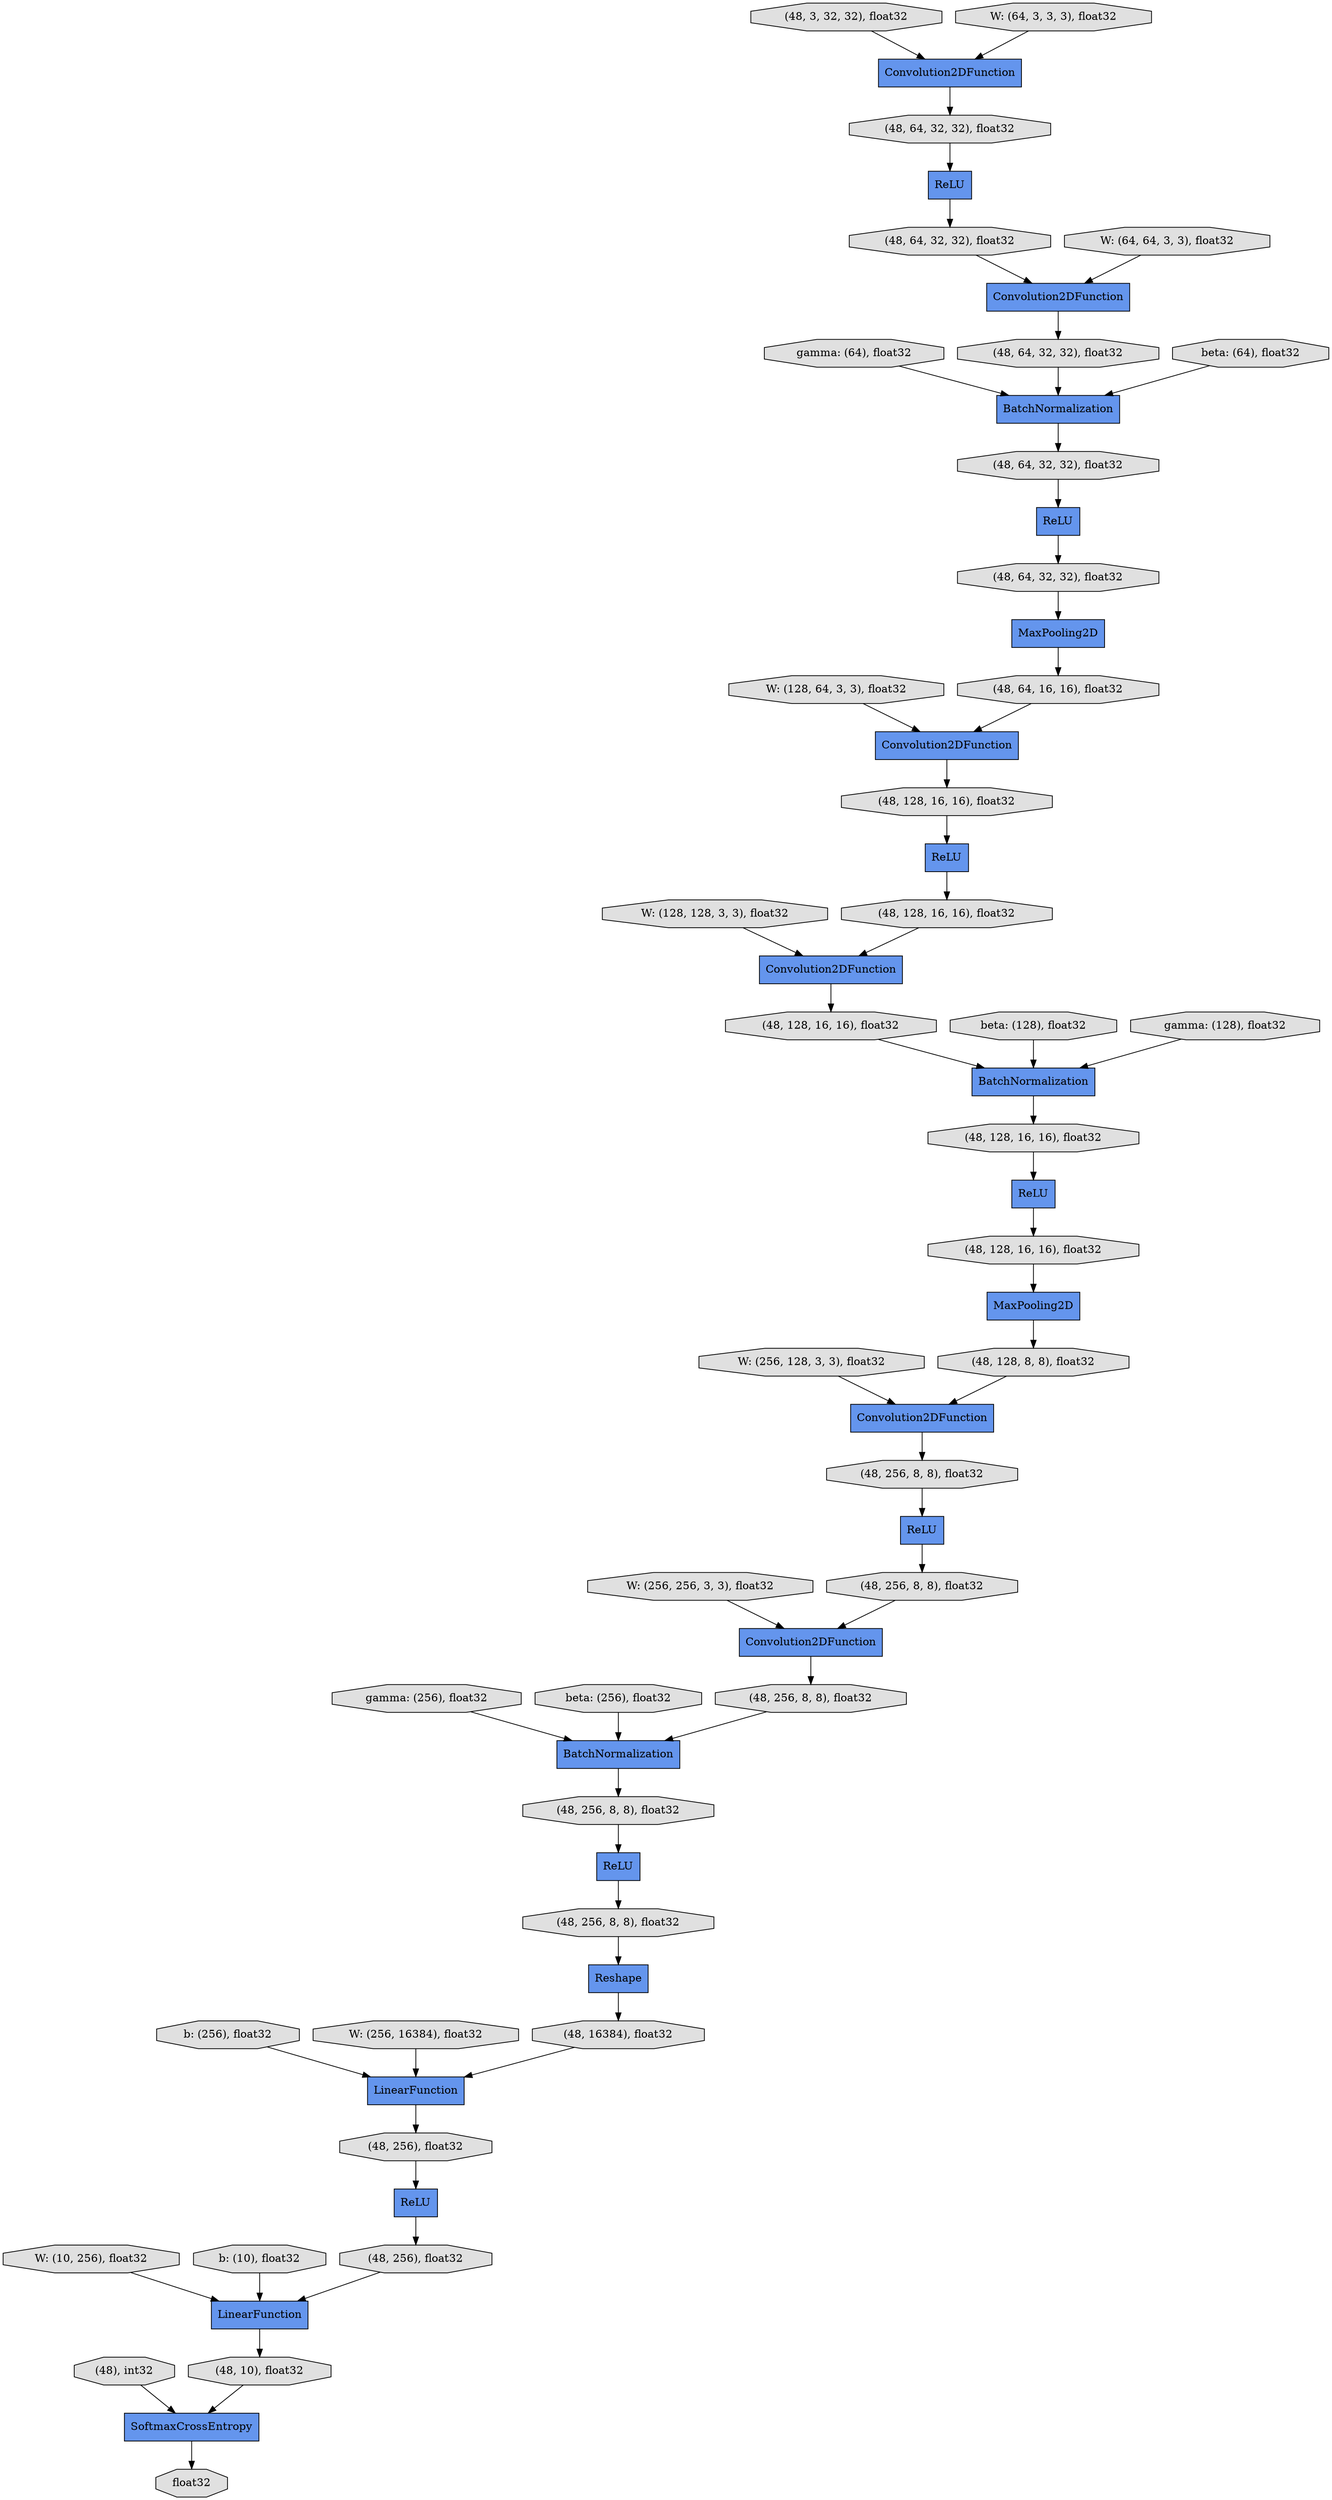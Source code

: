 digraph graphname{rankdir=TB;2194280810536 [label="Convolution2DFunction",shape="record",fillcolor="#6495ED",style="filled"];2194280841288 [label="(48, 256), float32",shape="octagon",fillcolor="#E0E0E0",style="filled"];2193962107008 [label="W: (256, 256, 3, 3), float32",shape="octagon",fillcolor="#E0E0E0",style="filled"];2194280810648 [label="(48, 256, 8, 8), float32",shape="octagon",fillcolor="#E0E0E0",style="filled"];2194280841512 [label="(48, 10), float32",shape="octagon",fillcolor="#E0E0E0",style="filled"];2193962107232 [label="W: (256, 128, 3, 3), float32",shape="octagon",fillcolor="#E0E0E0",style="filled"];2193962576248 [label="(48, 64, 32, 32), float32",shape="octagon",fillcolor="#E0E0E0",style="filled"];2194280808856 [label="(48, 128, 16, 16), float32",shape="octagon",fillcolor="#E0E0E0",style="filled"];2193962574232 [label="(48, 64, 32, 32), float32",shape="octagon",fillcolor="#E0E0E0",style="filled"];2193962109360 [label="W: (10, 256), float32",shape="octagon",fillcolor="#E0E0E0",style="filled"];2194280810928 [label="(48, 256, 8, 8), float32",shape="octagon",fillcolor="#E0E0E0",style="filled"];2193962107344 [label="gamma: (256), float32",shape="octagon",fillcolor="#E0E0E0",style="filled"];2193962406352 [label="W: (128, 128, 3, 3), float32",shape="octagon",fillcolor="#E0E0E0",style="filled"];2193676564968 [label="MaxPooling2D",shape="record",fillcolor="#6495ED",style="filled"];2193962076032 [label="ReLU",shape="record",fillcolor="#6495ED",style="filled"];2194280811040 [label="BatchNormalization",shape="record",fillcolor="#6495ED",style="filled"];2194280811096 [label="ReLU",shape="record",fillcolor="#6495ED",style="filled"];2193962109528 [label="beta: (256), float32",shape="octagon",fillcolor="#E0E0E0",style="filled"];2193687147184 [label="Convolution2DFunction",shape="record",fillcolor="#6495ED",style="filled"];2194280811208 [label="(48, 256, 8, 8), float32",shape="octagon",fillcolor="#E0E0E0",style="filled"];2194280809136 [label="(48, 128, 16, 16), float32",shape="octagon",fillcolor="#E0E0E0",style="filled"];2193962576584 [label="ReLU",shape="record",fillcolor="#6495ED",style="filled"];2193962406632 [label="gamma: (64), float32",shape="octagon",fillcolor="#E0E0E0",style="filled"];2193962576640 [label="BatchNormalization",shape="record",fillcolor="#6495ED",style="filled"];2193962574568 [label="(48, 3, 32, 32), float32",shape="octagon",fillcolor="#E0E0E0",style="filled"];2194280809248 [label="BatchNormalization",shape="record",fillcolor="#6495ED",style="filled"];2194280842072 [label="float32",shape="octagon",fillcolor="#E0E0E0",style="filled"];2194280809304 [label="ReLU",shape="record",fillcolor="#6495ED",style="filled"];2193962576752 [label="(48, 64, 32, 32), float32",shape="octagon",fillcolor="#E0E0E0",style="filled"];2194280842128 [label="(48), int32",shape="octagon",fillcolor="#E0E0E0",style="filled"];2194280809416 [label="(48, 128, 16, 16), float32",shape="octagon",fillcolor="#E0E0E0",style="filled"];2193962523672 [label="Convolution2DFunction",shape="record",fillcolor="#6495ED",style="filled"];2194280811600 [label="ReLU",shape="record",fillcolor="#6495ED",style="filled"];2194280809584 [label="Reshape",shape="record",fillcolor="#6495ED",style="filled"];2194280811712 [label="(48, 256, 8, 8), float32",shape="octagon",fillcolor="#E0E0E0",style="filled"];2193962409152 [label="beta: (128), float32",shape="octagon",fillcolor="#E0E0E0",style="filled"];2193962407136 [label="W: (128, 64, 3, 3), float32",shape="octagon",fillcolor="#E0E0E0",style="filled"];2194280811824 [label="LinearFunction",shape="record",fillcolor="#6495ED",style="filled"];2193683744080 [label="MaxPooling2D",shape="record",fillcolor="#6495ED",style="filled"];2193962407248 [label="beta: (64), float32",shape="octagon",fillcolor="#E0E0E0",style="filled"];2193962524008 [label="Convolution2DFunction",shape="record",fillcolor="#6495ED",style="filled"];2194280811936 [label="(48, 256, 8, 8), float32",shape="octagon",fillcolor="#E0E0E0",style="filled"];2194280809920 [label="(48, 128, 16, 16), float32",shape="octagon",fillcolor="#E0E0E0",style="filled"];2193962409432 [label="gamma: (128), float32",shape="octagon",fillcolor="#E0E0E0",style="filled"];2193687332344 [label="W: (64, 3, 3, 3), float32",shape="octagon",fillcolor="#E0E0E0",style="filled"];2194280812048 [label="(48, 16384), float32",shape="octagon",fillcolor="#E0E0E0",style="filled"];2194280810032 [label="Convolution2DFunction",shape="record",fillcolor="#6495ED",style="filled"];2193962110536 [label="b: (10), float32",shape="octagon",fillcolor="#E0E0E0",style="filled"];2194280812104 [label="LinearFunction",shape="record",fillcolor="#6495ED",style="filled"];2193437304368 [label="ReLU",shape="record",fillcolor="#6495ED",style="filled"];2193962577536 [label="(48, 64, 32, 32), float32",shape="octagon",fillcolor="#E0E0E0",style="filled"];2194280810144 [label="(48, 128, 16, 16), float32",shape="octagon",fillcolor="#E0E0E0",style="filled"];2194280810424 [label="ReLU",shape="record",fillcolor="#6495ED",style="filled"];2193687115480 [label="(48, 64, 16, 16), float32",shape="octagon",fillcolor="#E0E0E0",style="filled"];2194280812272 [label="(48, 256), float32",shape="octagon",fillcolor="#E0E0E0",style="filled"];2193962577648 [label="Convolution2DFunction",shape="record",fillcolor="#6495ED",style="filled"];2194280810256 [label="(48, 128, 8, 8), float32",shape="octagon",fillcolor="#E0E0E0",style="filled"];2193962577704 [label="(48, 64, 32, 32), float32",shape="octagon",fillcolor="#E0E0E0",style="filled"];2193962407808 [label="W: (64, 64, 3, 3), float32",shape="octagon",fillcolor="#E0E0E0",style="filled"];2194280812440 [label="SoftmaxCrossEntropy",shape="record",fillcolor="#6495ED",style="filled"];2193962108856 [label="b: (256), float32",shape="octagon",fillcolor="#E0E0E0",style="filled"];2193962108912 [label="W: (256, 16384), float32",shape="octagon",fillcolor="#E0E0E0",style="filled"];2194280811600 -> 2194280841288;2194280809136 -> 2193687147184;2194280841512 -> 2194280812440;2193962108912 -> 2194280812104;2193962574232 -> 2193962076032;2193687147184 -> 2194280809416;2193962109360 -> 2194280811824;2194280812048 -> 2194280812104;2193437304368 -> 2194280809136;2194280809920 -> 2194280809304;2193962576584 -> 2193962577704;2193962574568 -> 2193962523672;2193962108856 -> 2194280812104;2193962076032 -> 2193962576248;2193683744080 -> 2194280810256;2194280810928 -> 2194280810536;2193687332344 -> 2193962523672;2193962107232 -> 2194280810032;2194280811208 -> 2194280811040;2193962406632 -> 2193962576640;2194280809584 -> 2194280812048;2193962577648 -> 2194280808856;2193962577536 -> 2193962576584;2194280812104 -> 2194280812272;2193962406352 -> 2193687147184;2193962409152 -> 2194280809248;2194280810144 -> 2193683744080;2194280810032 -> 2194280810648;2193962107344 -> 2194280811040;2194280809304 -> 2194280810144;2194280809248 -> 2194280809920;2193962407136 -> 2193962577648;2194280811936 -> 2194280809584;2193962407808 -> 2193962524008;2194280812272 -> 2194280811600;2193962109528 -> 2194280811040;2193962577704 -> 2193676564968;2193676564968 -> 2193687115480;2194280809416 -> 2194280809248;2194280810648 -> 2194280810424;2193962409432 -> 2194280809248;2193962107008 -> 2194280810536;2193962110536 -> 2194280811824;2194280810424 -> 2194280810928;2193962576752 -> 2193962576640;2193962576248 -> 2193962524008;2193687115480 -> 2193962577648;2194280842128 -> 2194280812440;2194280810256 -> 2194280810032;2194280812440 -> 2194280842072;2194280811824 -> 2194280841512;2193962524008 -> 2193962576752;2193962523672 -> 2193962574232;2194280841288 -> 2194280811824;2193962576640 -> 2193962577536;2194280811712 -> 2194280811096;2194280811096 -> 2194280811936;2194280811040 -> 2194280811712;2194280810536 -> 2194280811208;2193962407248 -> 2193962576640;2194280808856 -> 2193437304368;}